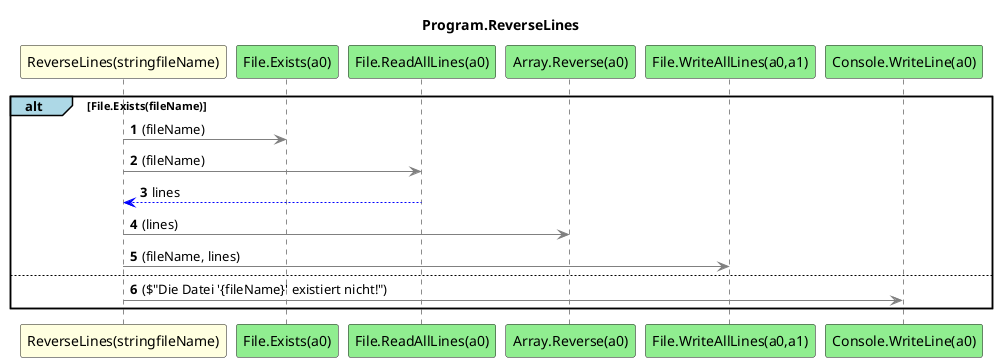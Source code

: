 @startuml Program.ReverseLines
title Program.ReverseLines
participant "ReverseLines(stringfileName)" as ReverseLines_p0 #LightYellow
participant "File.Exists(a0)" as File_Exists_a0 #LightGreen
participant "File.ReadAllLines(a0)" as File_ReadAllLines_a0 #LightGreen
participant "Array.Reverse(a0)" as Array_Reverse_a0 #LightGreen
participant "File.WriteAllLines(a0,a1)" as File_WriteAllLines_a0_a1 #LightGreen
participant "Console.WriteLine(a0)" as Console_WriteLine_a0 #LightGreen
autonumber
alt#LightBlue File.Exists(fileName)
    ReverseLines_p0 -[#grey]> File_Exists_a0 : (fileName)
    ReverseLines_p0 -[#grey]> File_ReadAllLines_a0 : (fileName)
    File_ReadAllLines_a0 -[#blue]-> ReverseLines_p0 : lines
    ReverseLines_p0 -[#grey]> Array_Reverse_a0 : (lines)
    ReverseLines_p0 -[#grey]> File_WriteAllLines_a0_a1 : (fileName, lines)
    else
        ReverseLines_p0 -[#grey]> Console_WriteLine_a0 : ($"Die Datei '{fileName}' existiert nicht!")
end
@enduml
